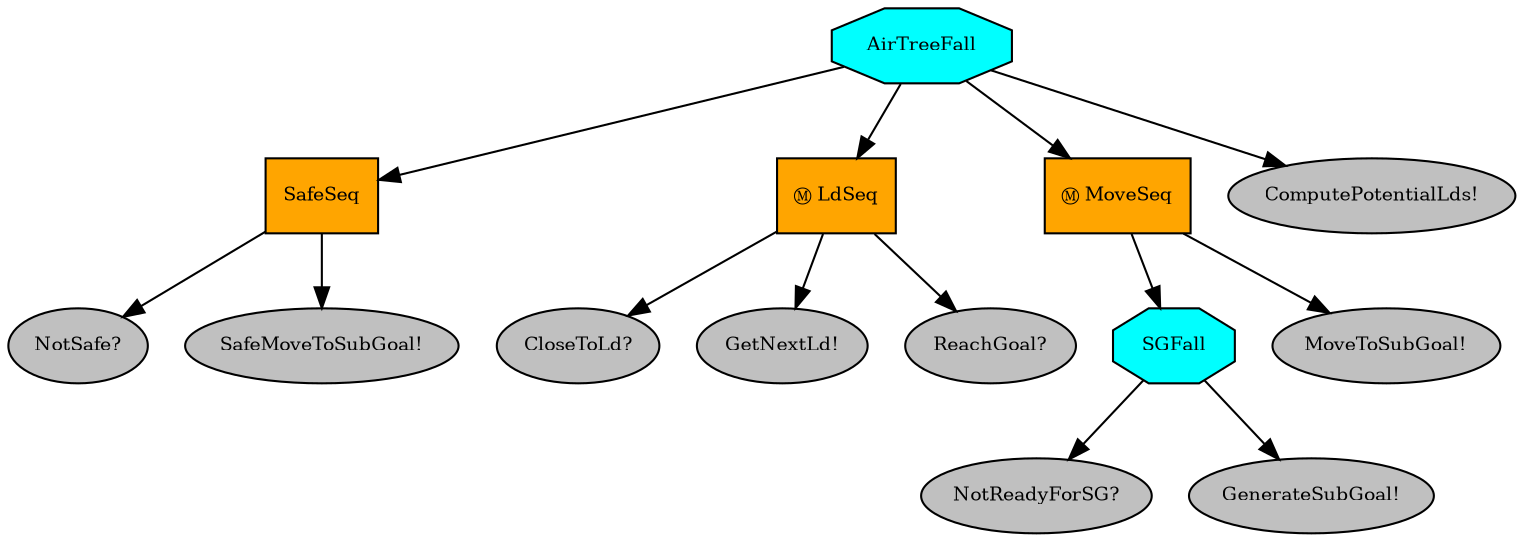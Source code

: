 digraph pastafarianism {
ordering=out;
graph [fontname="times-roman"];
node [fontname="times-roman"];
edge [fontname="times-roman"];
AirTreeFall [fillcolor=cyan, fontcolor=black, fontsize=9, label=AirTreeFall, shape=octagon, style=filled];
SafeSeq [fillcolor=orange, fontcolor=black, fontsize=9, label=SafeSeq, shape=box, style=filled];
AirTreeFall -> SafeSeq;
"NotSafe?" [fillcolor=gray, fontcolor=black, fontsize=9, label="NotSafe?", shape=ellipse, style=filled];
SafeSeq -> "NotSafe?";
"SafeMoveToSubGoal!" [fillcolor=gray, fontcolor=black, fontsize=9, label="SafeMoveToSubGoal!", shape=ellipse, style=filled];
SafeSeq -> "SafeMoveToSubGoal!";
LdSeq [fillcolor=orange, fontcolor=black, fontsize=9, label="Ⓜ LdSeq", shape=box, style=filled];
AirTreeFall -> LdSeq;
"CloseToLd?" [fillcolor=gray, fontcolor=black, fontsize=9, label="CloseToLd?", shape=ellipse, style=filled];
LdSeq -> "CloseToLd?";
"GetNextLd!" [fillcolor=gray, fontcolor=black, fontsize=9, label="GetNextLd!", shape=ellipse, style=filled];
LdSeq -> "GetNextLd!";
"ReachGoal?" [fillcolor=gray, fontcolor=black, fontsize=9, label="ReachGoal?", shape=ellipse, style=filled];
LdSeq -> "ReachGoal?";
MoveSeq [fillcolor=orange, fontcolor=black, fontsize=9, label="Ⓜ MoveSeq", shape=box, style=filled];
AirTreeFall -> MoveSeq;
SGFall [fillcolor=cyan, fontcolor=black, fontsize=9, label=SGFall, shape=octagon, style=filled];
MoveSeq -> SGFall;
"NotReadyForSG?" [fillcolor=gray, fontcolor=black, fontsize=9, label="NotReadyForSG?", shape=ellipse, style=filled];
SGFall -> "NotReadyForSG?";
"GenerateSubGoal!" [fillcolor=gray, fontcolor=black, fontsize=9, label="GenerateSubGoal!", shape=ellipse, style=filled];
SGFall -> "GenerateSubGoal!";
"MoveToSubGoal!" [fillcolor=gray, fontcolor=black, fontsize=9, label="MoveToSubGoal!", shape=ellipse, style=filled];
MoveSeq -> "MoveToSubGoal!";
"ComputePotentialLds!" [fillcolor=gray, fontcolor=black, fontsize=9, label="ComputePotentialLds!", shape=ellipse, style=filled];
AirTreeFall -> "ComputePotentialLds!";
}
